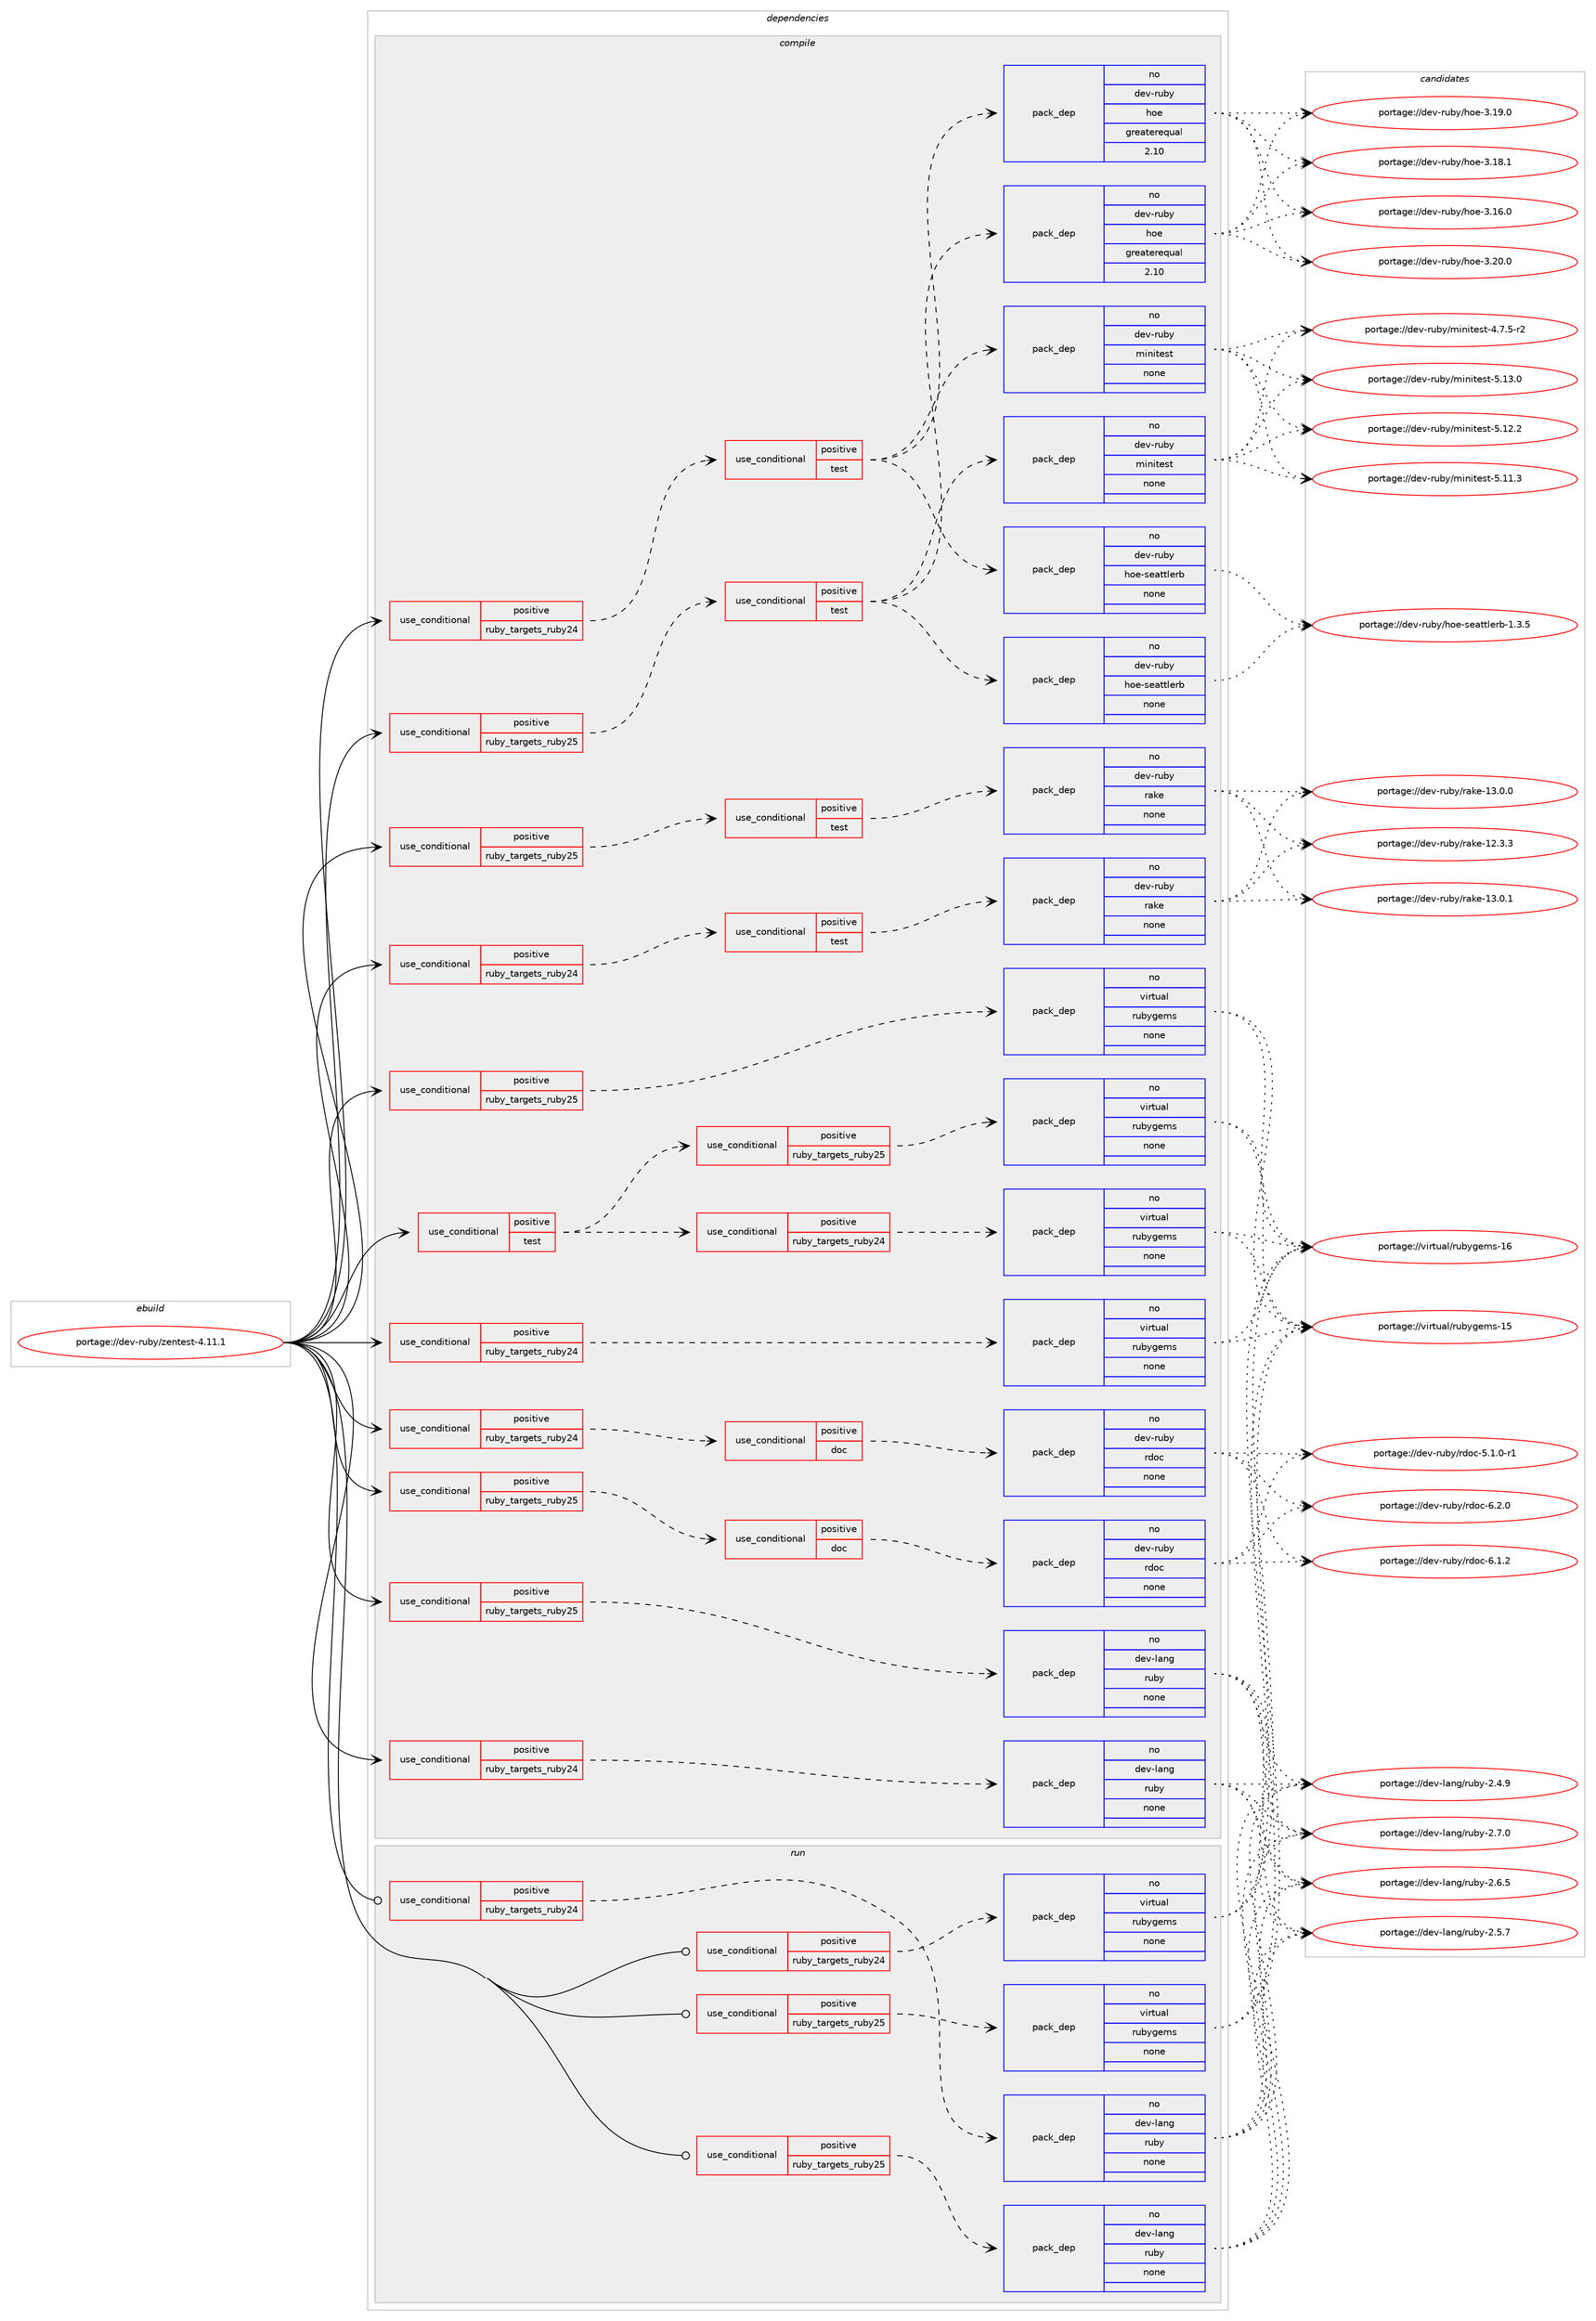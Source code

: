 digraph prolog {

# *************
# Graph options
# *************

newrank=true;
concentrate=true;
compound=true;
graph [rankdir=LR,fontname=Helvetica,fontsize=10,ranksep=1.5];#, ranksep=2.5, nodesep=0.2];
edge  [arrowhead=vee];
node  [fontname=Helvetica,fontsize=10];

# **********
# The ebuild
# **********

subgraph cluster_leftcol {
color=gray;
label=<<i>ebuild</i>>;
id [label="portage://dev-ruby/zentest-4.11.1", color=red, width=4, href="../dev-ruby/zentest-4.11.1.svg"];
}

# ****************
# The dependencies
# ****************

subgraph cluster_midcol {
color=gray;
label=<<i>dependencies</i>>;
subgraph cluster_compile {
fillcolor="#eeeeee";
style=filled;
label=<<i>compile</i>>;
subgraph cond64026 {
dependency309419 [label=<<TABLE BORDER="0" CELLBORDER="1" CELLSPACING="0" CELLPADDING="4"><TR><TD ROWSPAN="3" CELLPADDING="10">use_conditional</TD></TR><TR><TD>positive</TD></TR><TR><TD>ruby_targets_ruby24</TD></TR></TABLE>>, shape=none, color=red];
subgraph cond64027 {
dependency309420 [label=<<TABLE BORDER="0" CELLBORDER="1" CELLSPACING="0" CELLPADDING="4"><TR><TD ROWSPAN="3" CELLPADDING="10">use_conditional</TD></TR><TR><TD>positive</TD></TR><TR><TD>doc</TD></TR></TABLE>>, shape=none, color=red];
subgraph pack240665 {
dependency309421 [label=<<TABLE BORDER="0" CELLBORDER="1" CELLSPACING="0" CELLPADDING="4" WIDTH="220"><TR><TD ROWSPAN="6" CELLPADDING="30">pack_dep</TD></TR><TR><TD WIDTH="110">no</TD></TR><TR><TD>dev-ruby</TD></TR><TR><TD>rdoc</TD></TR><TR><TD>none</TD></TR><TR><TD></TD></TR></TABLE>>, shape=none, color=blue];
}
dependency309420:e -> dependency309421:w [weight=20,style="dashed",arrowhead="vee"];
}
dependency309419:e -> dependency309420:w [weight=20,style="dashed",arrowhead="vee"];
}
id:e -> dependency309419:w [weight=20,style="solid",arrowhead="vee"];
subgraph cond64028 {
dependency309422 [label=<<TABLE BORDER="0" CELLBORDER="1" CELLSPACING="0" CELLPADDING="4"><TR><TD ROWSPAN="3" CELLPADDING="10">use_conditional</TD></TR><TR><TD>positive</TD></TR><TR><TD>ruby_targets_ruby24</TD></TR></TABLE>>, shape=none, color=red];
subgraph cond64029 {
dependency309423 [label=<<TABLE BORDER="0" CELLBORDER="1" CELLSPACING="0" CELLPADDING="4"><TR><TD ROWSPAN="3" CELLPADDING="10">use_conditional</TD></TR><TR><TD>positive</TD></TR><TR><TD>test</TD></TR></TABLE>>, shape=none, color=red];
subgraph pack240666 {
dependency309424 [label=<<TABLE BORDER="0" CELLBORDER="1" CELLSPACING="0" CELLPADDING="4" WIDTH="220"><TR><TD ROWSPAN="6" CELLPADDING="30">pack_dep</TD></TR><TR><TD WIDTH="110">no</TD></TR><TR><TD>dev-ruby</TD></TR><TR><TD>hoe</TD></TR><TR><TD>greaterequal</TD></TR><TR><TD>2.10</TD></TR></TABLE>>, shape=none, color=blue];
}
dependency309423:e -> dependency309424:w [weight=20,style="dashed",arrowhead="vee"];
subgraph pack240667 {
dependency309425 [label=<<TABLE BORDER="0" CELLBORDER="1" CELLSPACING="0" CELLPADDING="4" WIDTH="220"><TR><TD ROWSPAN="6" CELLPADDING="30">pack_dep</TD></TR><TR><TD WIDTH="110">no</TD></TR><TR><TD>dev-ruby</TD></TR><TR><TD>hoe-seattlerb</TD></TR><TR><TD>none</TD></TR><TR><TD></TD></TR></TABLE>>, shape=none, color=blue];
}
dependency309423:e -> dependency309425:w [weight=20,style="dashed",arrowhead="vee"];
subgraph pack240668 {
dependency309426 [label=<<TABLE BORDER="0" CELLBORDER="1" CELLSPACING="0" CELLPADDING="4" WIDTH="220"><TR><TD ROWSPAN="6" CELLPADDING="30">pack_dep</TD></TR><TR><TD WIDTH="110">no</TD></TR><TR><TD>dev-ruby</TD></TR><TR><TD>minitest</TD></TR><TR><TD>none</TD></TR><TR><TD></TD></TR></TABLE>>, shape=none, color=blue];
}
dependency309423:e -> dependency309426:w [weight=20,style="dashed",arrowhead="vee"];
}
dependency309422:e -> dependency309423:w [weight=20,style="dashed",arrowhead="vee"];
}
id:e -> dependency309422:w [weight=20,style="solid",arrowhead="vee"];
subgraph cond64030 {
dependency309427 [label=<<TABLE BORDER="0" CELLBORDER="1" CELLSPACING="0" CELLPADDING="4"><TR><TD ROWSPAN="3" CELLPADDING="10">use_conditional</TD></TR><TR><TD>positive</TD></TR><TR><TD>ruby_targets_ruby24</TD></TR></TABLE>>, shape=none, color=red];
subgraph cond64031 {
dependency309428 [label=<<TABLE BORDER="0" CELLBORDER="1" CELLSPACING="0" CELLPADDING="4"><TR><TD ROWSPAN="3" CELLPADDING="10">use_conditional</TD></TR><TR><TD>positive</TD></TR><TR><TD>test</TD></TR></TABLE>>, shape=none, color=red];
subgraph pack240669 {
dependency309429 [label=<<TABLE BORDER="0" CELLBORDER="1" CELLSPACING="0" CELLPADDING="4" WIDTH="220"><TR><TD ROWSPAN="6" CELLPADDING="30">pack_dep</TD></TR><TR><TD WIDTH="110">no</TD></TR><TR><TD>dev-ruby</TD></TR><TR><TD>rake</TD></TR><TR><TD>none</TD></TR><TR><TD></TD></TR></TABLE>>, shape=none, color=blue];
}
dependency309428:e -> dependency309429:w [weight=20,style="dashed",arrowhead="vee"];
}
dependency309427:e -> dependency309428:w [weight=20,style="dashed",arrowhead="vee"];
}
id:e -> dependency309427:w [weight=20,style="solid",arrowhead="vee"];
subgraph cond64032 {
dependency309430 [label=<<TABLE BORDER="0" CELLBORDER="1" CELLSPACING="0" CELLPADDING="4"><TR><TD ROWSPAN="3" CELLPADDING="10">use_conditional</TD></TR><TR><TD>positive</TD></TR><TR><TD>ruby_targets_ruby24</TD></TR></TABLE>>, shape=none, color=red];
subgraph pack240670 {
dependency309431 [label=<<TABLE BORDER="0" CELLBORDER="1" CELLSPACING="0" CELLPADDING="4" WIDTH="220"><TR><TD ROWSPAN="6" CELLPADDING="30">pack_dep</TD></TR><TR><TD WIDTH="110">no</TD></TR><TR><TD>dev-lang</TD></TR><TR><TD>ruby</TD></TR><TR><TD>none</TD></TR><TR><TD></TD></TR></TABLE>>, shape=none, color=blue];
}
dependency309430:e -> dependency309431:w [weight=20,style="dashed",arrowhead="vee"];
}
id:e -> dependency309430:w [weight=20,style="solid",arrowhead="vee"];
subgraph cond64033 {
dependency309432 [label=<<TABLE BORDER="0" CELLBORDER="1" CELLSPACING="0" CELLPADDING="4"><TR><TD ROWSPAN="3" CELLPADDING="10">use_conditional</TD></TR><TR><TD>positive</TD></TR><TR><TD>ruby_targets_ruby24</TD></TR></TABLE>>, shape=none, color=red];
subgraph pack240671 {
dependency309433 [label=<<TABLE BORDER="0" CELLBORDER="1" CELLSPACING="0" CELLPADDING="4" WIDTH="220"><TR><TD ROWSPAN="6" CELLPADDING="30">pack_dep</TD></TR><TR><TD WIDTH="110">no</TD></TR><TR><TD>virtual</TD></TR><TR><TD>rubygems</TD></TR><TR><TD>none</TD></TR><TR><TD></TD></TR></TABLE>>, shape=none, color=blue];
}
dependency309432:e -> dependency309433:w [weight=20,style="dashed",arrowhead="vee"];
}
id:e -> dependency309432:w [weight=20,style="solid",arrowhead="vee"];
subgraph cond64034 {
dependency309434 [label=<<TABLE BORDER="0" CELLBORDER="1" CELLSPACING="0" CELLPADDING="4"><TR><TD ROWSPAN="3" CELLPADDING="10">use_conditional</TD></TR><TR><TD>positive</TD></TR><TR><TD>ruby_targets_ruby25</TD></TR></TABLE>>, shape=none, color=red];
subgraph cond64035 {
dependency309435 [label=<<TABLE BORDER="0" CELLBORDER="1" CELLSPACING="0" CELLPADDING="4"><TR><TD ROWSPAN="3" CELLPADDING="10">use_conditional</TD></TR><TR><TD>positive</TD></TR><TR><TD>doc</TD></TR></TABLE>>, shape=none, color=red];
subgraph pack240672 {
dependency309436 [label=<<TABLE BORDER="0" CELLBORDER="1" CELLSPACING="0" CELLPADDING="4" WIDTH="220"><TR><TD ROWSPAN="6" CELLPADDING="30">pack_dep</TD></TR><TR><TD WIDTH="110">no</TD></TR><TR><TD>dev-ruby</TD></TR><TR><TD>rdoc</TD></TR><TR><TD>none</TD></TR><TR><TD></TD></TR></TABLE>>, shape=none, color=blue];
}
dependency309435:e -> dependency309436:w [weight=20,style="dashed",arrowhead="vee"];
}
dependency309434:e -> dependency309435:w [weight=20,style="dashed",arrowhead="vee"];
}
id:e -> dependency309434:w [weight=20,style="solid",arrowhead="vee"];
subgraph cond64036 {
dependency309437 [label=<<TABLE BORDER="0" CELLBORDER="1" CELLSPACING="0" CELLPADDING="4"><TR><TD ROWSPAN="3" CELLPADDING="10">use_conditional</TD></TR><TR><TD>positive</TD></TR><TR><TD>ruby_targets_ruby25</TD></TR></TABLE>>, shape=none, color=red];
subgraph cond64037 {
dependency309438 [label=<<TABLE BORDER="0" CELLBORDER="1" CELLSPACING="0" CELLPADDING="4"><TR><TD ROWSPAN="3" CELLPADDING="10">use_conditional</TD></TR><TR><TD>positive</TD></TR><TR><TD>test</TD></TR></TABLE>>, shape=none, color=red];
subgraph pack240673 {
dependency309439 [label=<<TABLE BORDER="0" CELLBORDER="1" CELLSPACING="0" CELLPADDING="4" WIDTH="220"><TR><TD ROWSPAN="6" CELLPADDING="30">pack_dep</TD></TR><TR><TD WIDTH="110">no</TD></TR><TR><TD>dev-ruby</TD></TR><TR><TD>hoe</TD></TR><TR><TD>greaterequal</TD></TR><TR><TD>2.10</TD></TR></TABLE>>, shape=none, color=blue];
}
dependency309438:e -> dependency309439:w [weight=20,style="dashed",arrowhead="vee"];
subgraph pack240674 {
dependency309440 [label=<<TABLE BORDER="0" CELLBORDER="1" CELLSPACING="0" CELLPADDING="4" WIDTH="220"><TR><TD ROWSPAN="6" CELLPADDING="30">pack_dep</TD></TR><TR><TD WIDTH="110">no</TD></TR><TR><TD>dev-ruby</TD></TR><TR><TD>hoe-seattlerb</TD></TR><TR><TD>none</TD></TR><TR><TD></TD></TR></TABLE>>, shape=none, color=blue];
}
dependency309438:e -> dependency309440:w [weight=20,style="dashed",arrowhead="vee"];
subgraph pack240675 {
dependency309441 [label=<<TABLE BORDER="0" CELLBORDER="1" CELLSPACING="0" CELLPADDING="4" WIDTH="220"><TR><TD ROWSPAN="6" CELLPADDING="30">pack_dep</TD></TR><TR><TD WIDTH="110">no</TD></TR><TR><TD>dev-ruby</TD></TR><TR><TD>minitest</TD></TR><TR><TD>none</TD></TR><TR><TD></TD></TR></TABLE>>, shape=none, color=blue];
}
dependency309438:e -> dependency309441:w [weight=20,style="dashed",arrowhead="vee"];
}
dependency309437:e -> dependency309438:w [weight=20,style="dashed",arrowhead="vee"];
}
id:e -> dependency309437:w [weight=20,style="solid",arrowhead="vee"];
subgraph cond64038 {
dependency309442 [label=<<TABLE BORDER="0" CELLBORDER="1" CELLSPACING="0" CELLPADDING="4"><TR><TD ROWSPAN="3" CELLPADDING="10">use_conditional</TD></TR><TR><TD>positive</TD></TR><TR><TD>ruby_targets_ruby25</TD></TR></TABLE>>, shape=none, color=red];
subgraph cond64039 {
dependency309443 [label=<<TABLE BORDER="0" CELLBORDER="1" CELLSPACING="0" CELLPADDING="4"><TR><TD ROWSPAN="3" CELLPADDING="10">use_conditional</TD></TR><TR><TD>positive</TD></TR><TR><TD>test</TD></TR></TABLE>>, shape=none, color=red];
subgraph pack240676 {
dependency309444 [label=<<TABLE BORDER="0" CELLBORDER="1" CELLSPACING="0" CELLPADDING="4" WIDTH="220"><TR><TD ROWSPAN="6" CELLPADDING="30">pack_dep</TD></TR><TR><TD WIDTH="110">no</TD></TR><TR><TD>dev-ruby</TD></TR><TR><TD>rake</TD></TR><TR><TD>none</TD></TR><TR><TD></TD></TR></TABLE>>, shape=none, color=blue];
}
dependency309443:e -> dependency309444:w [weight=20,style="dashed",arrowhead="vee"];
}
dependency309442:e -> dependency309443:w [weight=20,style="dashed",arrowhead="vee"];
}
id:e -> dependency309442:w [weight=20,style="solid",arrowhead="vee"];
subgraph cond64040 {
dependency309445 [label=<<TABLE BORDER="0" CELLBORDER="1" CELLSPACING="0" CELLPADDING="4"><TR><TD ROWSPAN="3" CELLPADDING="10">use_conditional</TD></TR><TR><TD>positive</TD></TR><TR><TD>ruby_targets_ruby25</TD></TR></TABLE>>, shape=none, color=red];
subgraph pack240677 {
dependency309446 [label=<<TABLE BORDER="0" CELLBORDER="1" CELLSPACING="0" CELLPADDING="4" WIDTH="220"><TR><TD ROWSPAN="6" CELLPADDING="30">pack_dep</TD></TR><TR><TD WIDTH="110">no</TD></TR><TR><TD>dev-lang</TD></TR><TR><TD>ruby</TD></TR><TR><TD>none</TD></TR><TR><TD></TD></TR></TABLE>>, shape=none, color=blue];
}
dependency309445:e -> dependency309446:w [weight=20,style="dashed",arrowhead="vee"];
}
id:e -> dependency309445:w [weight=20,style="solid",arrowhead="vee"];
subgraph cond64041 {
dependency309447 [label=<<TABLE BORDER="0" CELLBORDER="1" CELLSPACING="0" CELLPADDING="4"><TR><TD ROWSPAN="3" CELLPADDING="10">use_conditional</TD></TR><TR><TD>positive</TD></TR><TR><TD>ruby_targets_ruby25</TD></TR></TABLE>>, shape=none, color=red];
subgraph pack240678 {
dependency309448 [label=<<TABLE BORDER="0" CELLBORDER="1" CELLSPACING="0" CELLPADDING="4" WIDTH="220"><TR><TD ROWSPAN="6" CELLPADDING="30">pack_dep</TD></TR><TR><TD WIDTH="110">no</TD></TR><TR><TD>virtual</TD></TR><TR><TD>rubygems</TD></TR><TR><TD>none</TD></TR><TR><TD></TD></TR></TABLE>>, shape=none, color=blue];
}
dependency309447:e -> dependency309448:w [weight=20,style="dashed",arrowhead="vee"];
}
id:e -> dependency309447:w [weight=20,style="solid",arrowhead="vee"];
subgraph cond64042 {
dependency309449 [label=<<TABLE BORDER="0" CELLBORDER="1" CELLSPACING="0" CELLPADDING="4"><TR><TD ROWSPAN="3" CELLPADDING="10">use_conditional</TD></TR><TR><TD>positive</TD></TR><TR><TD>test</TD></TR></TABLE>>, shape=none, color=red];
subgraph cond64043 {
dependency309450 [label=<<TABLE BORDER="0" CELLBORDER="1" CELLSPACING="0" CELLPADDING="4"><TR><TD ROWSPAN="3" CELLPADDING="10">use_conditional</TD></TR><TR><TD>positive</TD></TR><TR><TD>ruby_targets_ruby24</TD></TR></TABLE>>, shape=none, color=red];
subgraph pack240679 {
dependency309451 [label=<<TABLE BORDER="0" CELLBORDER="1" CELLSPACING="0" CELLPADDING="4" WIDTH="220"><TR><TD ROWSPAN="6" CELLPADDING="30">pack_dep</TD></TR><TR><TD WIDTH="110">no</TD></TR><TR><TD>virtual</TD></TR><TR><TD>rubygems</TD></TR><TR><TD>none</TD></TR><TR><TD></TD></TR></TABLE>>, shape=none, color=blue];
}
dependency309450:e -> dependency309451:w [weight=20,style="dashed",arrowhead="vee"];
}
dependency309449:e -> dependency309450:w [weight=20,style="dashed",arrowhead="vee"];
subgraph cond64044 {
dependency309452 [label=<<TABLE BORDER="0" CELLBORDER="1" CELLSPACING="0" CELLPADDING="4"><TR><TD ROWSPAN="3" CELLPADDING="10">use_conditional</TD></TR><TR><TD>positive</TD></TR><TR><TD>ruby_targets_ruby25</TD></TR></TABLE>>, shape=none, color=red];
subgraph pack240680 {
dependency309453 [label=<<TABLE BORDER="0" CELLBORDER="1" CELLSPACING="0" CELLPADDING="4" WIDTH="220"><TR><TD ROWSPAN="6" CELLPADDING="30">pack_dep</TD></TR><TR><TD WIDTH="110">no</TD></TR><TR><TD>virtual</TD></TR><TR><TD>rubygems</TD></TR><TR><TD>none</TD></TR><TR><TD></TD></TR></TABLE>>, shape=none, color=blue];
}
dependency309452:e -> dependency309453:w [weight=20,style="dashed",arrowhead="vee"];
}
dependency309449:e -> dependency309452:w [weight=20,style="dashed",arrowhead="vee"];
}
id:e -> dependency309449:w [weight=20,style="solid",arrowhead="vee"];
}
subgraph cluster_compileandrun {
fillcolor="#eeeeee";
style=filled;
label=<<i>compile and run</i>>;
}
subgraph cluster_run {
fillcolor="#eeeeee";
style=filled;
label=<<i>run</i>>;
subgraph cond64045 {
dependency309454 [label=<<TABLE BORDER="0" CELLBORDER="1" CELLSPACING="0" CELLPADDING="4"><TR><TD ROWSPAN="3" CELLPADDING="10">use_conditional</TD></TR><TR><TD>positive</TD></TR><TR><TD>ruby_targets_ruby24</TD></TR></TABLE>>, shape=none, color=red];
subgraph pack240681 {
dependency309455 [label=<<TABLE BORDER="0" CELLBORDER="1" CELLSPACING="0" CELLPADDING="4" WIDTH="220"><TR><TD ROWSPAN="6" CELLPADDING="30">pack_dep</TD></TR><TR><TD WIDTH="110">no</TD></TR><TR><TD>dev-lang</TD></TR><TR><TD>ruby</TD></TR><TR><TD>none</TD></TR><TR><TD></TD></TR></TABLE>>, shape=none, color=blue];
}
dependency309454:e -> dependency309455:w [weight=20,style="dashed",arrowhead="vee"];
}
id:e -> dependency309454:w [weight=20,style="solid",arrowhead="odot"];
subgraph cond64046 {
dependency309456 [label=<<TABLE BORDER="0" CELLBORDER="1" CELLSPACING="0" CELLPADDING="4"><TR><TD ROWSPAN="3" CELLPADDING="10">use_conditional</TD></TR><TR><TD>positive</TD></TR><TR><TD>ruby_targets_ruby24</TD></TR></TABLE>>, shape=none, color=red];
subgraph pack240682 {
dependency309457 [label=<<TABLE BORDER="0" CELLBORDER="1" CELLSPACING="0" CELLPADDING="4" WIDTH="220"><TR><TD ROWSPAN="6" CELLPADDING="30">pack_dep</TD></TR><TR><TD WIDTH="110">no</TD></TR><TR><TD>virtual</TD></TR><TR><TD>rubygems</TD></TR><TR><TD>none</TD></TR><TR><TD></TD></TR></TABLE>>, shape=none, color=blue];
}
dependency309456:e -> dependency309457:w [weight=20,style="dashed",arrowhead="vee"];
}
id:e -> dependency309456:w [weight=20,style="solid",arrowhead="odot"];
subgraph cond64047 {
dependency309458 [label=<<TABLE BORDER="0" CELLBORDER="1" CELLSPACING="0" CELLPADDING="4"><TR><TD ROWSPAN="3" CELLPADDING="10">use_conditional</TD></TR><TR><TD>positive</TD></TR><TR><TD>ruby_targets_ruby25</TD></TR></TABLE>>, shape=none, color=red];
subgraph pack240683 {
dependency309459 [label=<<TABLE BORDER="0" CELLBORDER="1" CELLSPACING="0" CELLPADDING="4" WIDTH="220"><TR><TD ROWSPAN="6" CELLPADDING="30">pack_dep</TD></TR><TR><TD WIDTH="110">no</TD></TR><TR><TD>dev-lang</TD></TR><TR><TD>ruby</TD></TR><TR><TD>none</TD></TR><TR><TD></TD></TR></TABLE>>, shape=none, color=blue];
}
dependency309458:e -> dependency309459:w [weight=20,style="dashed",arrowhead="vee"];
}
id:e -> dependency309458:w [weight=20,style="solid",arrowhead="odot"];
subgraph cond64048 {
dependency309460 [label=<<TABLE BORDER="0" CELLBORDER="1" CELLSPACING="0" CELLPADDING="4"><TR><TD ROWSPAN="3" CELLPADDING="10">use_conditional</TD></TR><TR><TD>positive</TD></TR><TR><TD>ruby_targets_ruby25</TD></TR></TABLE>>, shape=none, color=red];
subgraph pack240684 {
dependency309461 [label=<<TABLE BORDER="0" CELLBORDER="1" CELLSPACING="0" CELLPADDING="4" WIDTH="220"><TR><TD ROWSPAN="6" CELLPADDING="30">pack_dep</TD></TR><TR><TD WIDTH="110">no</TD></TR><TR><TD>virtual</TD></TR><TR><TD>rubygems</TD></TR><TR><TD>none</TD></TR><TR><TD></TD></TR></TABLE>>, shape=none, color=blue];
}
dependency309460:e -> dependency309461:w [weight=20,style="dashed",arrowhead="vee"];
}
id:e -> dependency309460:w [weight=20,style="solid",arrowhead="odot"];
}
}

# **************
# The candidates
# **************

subgraph cluster_choices {
rank=same;
color=gray;
label=<<i>candidates</i>>;

subgraph choice240665 {
color=black;
nodesep=1;
choice10010111845114117981214711410011199455446504648 [label="portage://dev-ruby/rdoc-6.2.0", color=red, width=4,href="../dev-ruby/rdoc-6.2.0.svg"];
choice10010111845114117981214711410011199455446494650 [label="portage://dev-ruby/rdoc-6.1.2", color=red, width=4,href="../dev-ruby/rdoc-6.1.2.svg"];
choice100101118451141179812147114100111994553464946484511449 [label="portage://dev-ruby/rdoc-5.1.0-r1", color=red, width=4,href="../dev-ruby/rdoc-5.1.0-r1.svg"];
dependency309421:e -> choice10010111845114117981214711410011199455446504648:w [style=dotted,weight="100"];
dependency309421:e -> choice10010111845114117981214711410011199455446494650:w [style=dotted,weight="100"];
dependency309421:e -> choice100101118451141179812147114100111994553464946484511449:w [style=dotted,weight="100"];
}
subgraph choice240666 {
color=black;
nodesep=1;
choice10010111845114117981214710411110145514650484648 [label="portage://dev-ruby/hoe-3.20.0", color=red, width=4,href="../dev-ruby/hoe-3.20.0.svg"];
choice10010111845114117981214710411110145514649574648 [label="portage://dev-ruby/hoe-3.19.0", color=red, width=4,href="../dev-ruby/hoe-3.19.0.svg"];
choice10010111845114117981214710411110145514649564649 [label="portage://dev-ruby/hoe-3.18.1", color=red, width=4,href="../dev-ruby/hoe-3.18.1.svg"];
choice10010111845114117981214710411110145514649544648 [label="portage://dev-ruby/hoe-3.16.0", color=red, width=4,href="../dev-ruby/hoe-3.16.0.svg"];
dependency309424:e -> choice10010111845114117981214710411110145514650484648:w [style=dotted,weight="100"];
dependency309424:e -> choice10010111845114117981214710411110145514649574648:w [style=dotted,weight="100"];
dependency309424:e -> choice10010111845114117981214710411110145514649564649:w [style=dotted,weight="100"];
dependency309424:e -> choice10010111845114117981214710411110145514649544648:w [style=dotted,weight="100"];
}
subgraph choice240667 {
color=black;
nodesep=1;
choice100101118451141179812147104111101451151019711611610810111498454946514653 [label="portage://dev-ruby/hoe-seattlerb-1.3.5", color=red, width=4,href="../dev-ruby/hoe-seattlerb-1.3.5.svg"];
dependency309425:e -> choice100101118451141179812147104111101451151019711611610810111498454946514653:w [style=dotted,weight="100"];
}
subgraph choice240668 {
color=black;
nodesep=1;
choice10010111845114117981214710910511010511610111511645534649514648 [label="portage://dev-ruby/minitest-5.13.0", color=red, width=4,href="../dev-ruby/minitest-5.13.0.svg"];
choice10010111845114117981214710910511010511610111511645534649504650 [label="portage://dev-ruby/minitest-5.12.2", color=red, width=4,href="../dev-ruby/minitest-5.12.2.svg"];
choice10010111845114117981214710910511010511610111511645534649494651 [label="portage://dev-ruby/minitest-5.11.3", color=red, width=4,href="../dev-ruby/minitest-5.11.3.svg"];
choice1001011184511411798121471091051101051161011151164552465546534511450 [label="portage://dev-ruby/minitest-4.7.5-r2", color=red, width=4,href="../dev-ruby/minitest-4.7.5-r2.svg"];
dependency309426:e -> choice10010111845114117981214710910511010511610111511645534649514648:w [style=dotted,weight="100"];
dependency309426:e -> choice10010111845114117981214710910511010511610111511645534649504650:w [style=dotted,weight="100"];
dependency309426:e -> choice10010111845114117981214710910511010511610111511645534649494651:w [style=dotted,weight="100"];
dependency309426:e -> choice1001011184511411798121471091051101051161011151164552465546534511450:w [style=dotted,weight="100"];
}
subgraph choice240669 {
color=black;
nodesep=1;
choice1001011184511411798121471149710710145495146484649 [label="portage://dev-ruby/rake-13.0.1", color=red, width=4,href="../dev-ruby/rake-13.0.1.svg"];
choice1001011184511411798121471149710710145495146484648 [label="portage://dev-ruby/rake-13.0.0", color=red, width=4,href="../dev-ruby/rake-13.0.0.svg"];
choice1001011184511411798121471149710710145495046514651 [label="portage://dev-ruby/rake-12.3.3", color=red, width=4,href="../dev-ruby/rake-12.3.3.svg"];
dependency309429:e -> choice1001011184511411798121471149710710145495146484649:w [style=dotted,weight="100"];
dependency309429:e -> choice1001011184511411798121471149710710145495146484648:w [style=dotted,weight="100"];
dependency309429:e -> choice1001011184511411798121471149710710145495046514651:w [style=dotted,weight="100"];
}
subgraph choice240670 {
color=black;
nodesep=1;
choice10010111845108971101034711411798121455046554648 [label="portage://dev-lang/ruby-2.7.0", color=red, width=4,href="../dev-lang/ruby-2.7.0.svg"];
choice10010111845108971101034711411798121455046544653 [label="portage://dev-lang/ruby-2.6.5", color=red, width=4,href="../dev-lang/ruby-2.6.5.svg"];
choice10010111845108971101034711411798121455046534655 [label="portage://dev-lang/ruby-2.5.7", color=red, width=4,href="../dev-lang/ruby-2.5.7.svg"];
choice10010111845108971101034711411798121455046524657 [label="portage://dev-lang/ruby-2.4.9", color=red, width=4,href="../dev-lang/ruby-2.4.9.svg"];
dependency309431:e -> choice10010111845108971101034711411798121455046554648:w [style=dotted,weight="100"];
dependency309431:e -> choice10010111845108971101034711411798121455046544653:w [style=dotted,weight="100"];
dependency309431:e -> choice10010111845108971101034711411798121455046534655:w [style=dotted,weight="100"];
dependency309431:e -> choice10010111845108971101034711411798121455046524657:w [style=dotted,weight="100"];
}
subgraph choice240671 {
color=black;
nodesep=1;
choice118105114116117971084711411798121103101109115454954 [label="portage://virtual/rubygems-16", color=red, width=4,href="../virtual/rubygems-16.svg"];
choice118105114116117971084711411798121103101109115454953 [label="portage://virtual/rubygems-15", color=red, width=4,href="../virtual/rubygems-15.svg"];
dependency309433:e -> choice118105114116117971084711411798121103101109115454954:w [style=dotted,weight="100"];
dependency309433:e -> choice118105114116117971084711411798121103101109115454953:w [style=dotted,weight="100"];
}
subgraph choice240672 {
color=black;
nodesep=1;
choice10010111845114117981214711410011199455446504648 [label="portage://dev-ruby/rdoc-6.2.0", color=red, width=4,href="../dev-ruby/rdoc-6.2.0.svg"];
choice10010111845114117981214711410011199455446494650 [label="portage://dev-ruby/rdoc-6.1.2", color=red, width=4,href="../dev-ruby/rdoc-6.1.2.svg"];
choice100101118451141179812147114100111994553464946484511449 [label="portage://dev-ruby/rdoc-5.1.0-r1", color=red, width=4,href="../dev-ruby/rdoc-5.1.0-r1.svg"];
dependency309436:e -> choice10010111845114117981214711410011199455446504648:w [style=dotted,weight="100"];
dependency309436:e -> choice10010111845114117981214711410011199455446494650:w [style=dotted,weight="100"];
dependency309436:e -> choice100101118451141179812147114100111994553464946484511449:w [style=dotted,weight="100"];
}
subgraph choice240673 {
color=black;
nodesep=1;
choice10010111845114117981214710411110145514650484648 [label="portage://dev-ruby/hoe-3.20.0", color=red, width=4,href="../dev-ruby/hoe-3.20.0.svg"];
choice10010111845114117981214710411110145514649574648 [label="portage://dev-ruby/hoe-3.19.0", color=red, width=4,href="../dev-ruby/hoe-3.19.0.svg"];
choice10010111845114117981214710411110145514649564649 [label="portage://dev-ruby/hoe-3.18.1", color=red, width=4,href="../dev-ruby/hoe-3.18.1.svg"];
choice10010111845114117981214710411110145514649544648 [label="portage://dev-ruby/hoe-3.16.0", color=red, width=4,href="../dev-ruby/hoe-3.16.0.svg"];
dependency309439:e -> choice10010111845114117981214710411110145514650484648:w [style=dotted,weight="100"];
dependency309439:e -> choice10010111845114117981214710411110145514649574648:w [style=dotted,weight="100"];
dependency309439:e -> choice10010111845114117981214710411110145514649564649:w [style=dotted,weight="100"];
dependency309439:e -> choice10010111845114117981214710411110145514649544648:w [style=dotted,weight="100"];
}
subgraph choice240674 {
color=black;
nodesep=1;
choice100101118451141179812147104111101451151019711611610810111498454946514653 [label="portage://dev-ruby/hoe-seattlerb-1.3.5", color=red, width=4,href="../dev-ruby/hoe-seattlerb-1.3.5.svg"];
dependency309440:e -> choice100101118451141179812147104111101451151019711611610810111498454946514653:w [style=dotted,weight="100"];
}
subgraph choice240675 {
color=black;
nodesep=1;
choice10010111845114117981214710910511010511610111511645534649514648 [label="portage://dev-ruby/minitest-5.13.0", color=red, width=4,href="../dev-ruby/minitest-5.13.0.svg"];
choice10010111845114117981214710910511010511610111511645534649504650 [label="portage://dev-ruby/minitest-5.12.2", color=red, width=4,href="../dev-ruby/minitest-5.12.2.svg"];
choice10010111845114117981214710910511010511610111511645534649494651 [label="portage://dev-ruby/minitest-5.11.3", color=red, width=4,href="../dev-ruby/minitest-5.11.3.svg"];
choice1001011184511411798121471091051101051161011151164552465546534511450 [label="portage://dev-ruby/minitest-4.7.5-r2", color=red, width=4,href="../dev-ruby/minitest-4.7.5-r2.svg"];
dependency309441:e -> choice10010111845114117981214710910511010511610111511645534649514648:w [style=dotted,weight="100"];
dependency309441:e -> choice10010111845114117981214710910511010511610111511645534649504650:w [style=dotted,weight="100"];
dependency309441:e -> choice10010111845114117981214710910511010511610111511645534649494651:w [style=dotted,weight="100"];
dependency309441:e -> choice1001011184511411798121471091051101051161011151164552465546534511450:w [style=dotted,weight="100"];
}
subgraph choice240676 {
color=black;
nodesep=1;
choice1001011184511411798121471149710710145495146484649 [label="portage://dev-ruby/rake-13.0.1", color=red, width=4,href="../dev-ruby/rake-13.0.1.svg"];
choice1001011184511411798121471149710710145495146484648 [label="portage://dev-ruby/rake-13.0.0", color=red, width=4,href="../dev-ruby/rake-13.0.0.svg"];
choice1001011184511411798121471149710710145495046514651 [label="portage://dev-ruby/rake-12.3.3", color=red, width=4,href="../dev-ruby/rake-12.3.3.svg"];
dependency309444:e -> choice1001011184511411798121471149710710145495146484649:w [style=dotted,weight="100"];
dependency309444:e -> choice1001011184511411798121471149710710145495146484648:w [style=dotted,weight="100"];
dependency309444:e -> choice1001011184511411798121471149710710145495046514651:w [style=dotted,weight="100"];
}
subgraph choice240677 {
color=black;
nodesep=1;
choice10010111845108971101034711411798121455046554648 [label="portage://dev-lang/ruby-2.7.0", color=red, width=4,href="../dev-lang/ruby-2.7.0.svg"];
choice10010111845108971101034711411798121455046544653 [label="portage://dev-lang/ruby-2.6.5", color=red, width=4,href="../dev-lang/ruby-2.6.5.svg"];
choice10010111845108971101034711411798121455046534655 [label="portage://dev-lang/ruby-2.5.7", color=red, width=4,href="../dev-lang/ruby-2.5.7.svg"];
choice10010111845108971101034711411798121455046524657 [label="portage://dev-lang/ruby-2.4.9", color=red, width=4,href="../dev-lang/ruby-2.4.9.svg"];
dependency309446:e -> choice10010111845108971101034711411798121455046554648:w [style=dotted,weight="100"];
dependency309446:e -> choice10010111845108971101034711411798121455046544653:w [style=dotted,weight="100"];
dependency309446:e -> choice10010111845108971101034711411798121455046534655:w [style=dotted,weight="100"];
dependency309446:e -> choice10010111845108971101034711411798121455046524657:w [style=dotted,weight="100"];
}
subgraph choice240678 {
color=black;
nodesep=1;
choice118105114116117971084711411798121103101109115454954 [label="portage://virtual/rubygems-16", color=red, width=4,href="../virtual/rubygems-16.svg"];
choice118105114116117971084711411798121103101109115454953 [label="portage://virtual/rubygems-15", color=red, width=4,href="../virtual/rubygems-15.svg"];
dependency309448:e -> choice118105114116117971084711411798121103101109115454954:w [style=dotted,weight="100"];
dependency309448:e -> choice118105114116117971084711411798121103101109115454953:w [style=dotted,weight="100"];
}
subgraph choice240679 {
color=black;
nodesep=1;
choice118105114116117971084711411798121103101109115454954 [label="portage://virtual/rubygems-16", color=red, width=4,href="../virtual/rubygems-16.svg"];
choice118105114116117971084711411798121103101109115454953 [label="portage://virtual/rubygems-15", color=red, width=4,href="../virtual/rubygems-15.svg"];
dependency309451:e -> choice118105114116117971084711411798121103101109115454954:w [style=dotted,weight="100"];
dependency309451:e -> choice118105114116117971084711411798121103101109115454953:w [style=dotted,weight="100"];
}
subgraph choice240680 {
color=black;
nodesep=1;
choice118105114116117971084711411798121103101109115454954 [label="portage://virtual/rubygems-16", color=red, width=4,href="../virtual/rubygems-16.svg"];
choice118105114116117971084711411798121103101109115454953 [label="portage://virtual/rubygems-15", color=red, width=4,href="../virtual/rubygems-15.svg"];
dependency309453:e -> choice118105114116117971084711411798121103101109115454954:w [style=dotted,weight="100"];
dependency309453:e -> choice118105114116117971084711411798121103101109115454953:w [style=dotted,weight="100"];
}
subgraph choice240681 {
color=black;
nodesep=1;
choice10010111845108971101034711411798121455046554648 [label="portage://dev-lang/ruby-2.7.0", color=red, width=4,href="../dev-lang/ruby-2.7.0.svg"];
choice10010111845108971101034711411798121455046544653 [label="portage://dev-lang/ruby-2.6.5", color=red, width=4,href="../dev-lang/ruby-2.6.5.svg"];
choice10010111845108971101034711411798121455046534655 [label="portage://dev-lang/ruby-2.5.7", color=red, width=4,href="../dev-lang/ruby-2.5.7.svg"];
choice10010111845108971101034711411798121455046524657 [label="portage://dev-lang/ruby-2.4.9", color=red, width=4,href="../dev-lang/ruby-2.4.9.svg"];
dependency309455:e -> choice10010111845108971101034711411798121455046554648:w [style=dotted,weight="100"];
dependency309455:e -> choice10010111845108971101034711411798121455046544653:w [style=dotted,weight="100"];
dependency309455:e -> choice10010111845108971101034711411798121455046534655:w [style=dotted,weight="100"];
dependency309455:e -> choice10010111845108971101034711411798121455046524657:w [style=dotted,weight="100"];
}
subgraph choice240682 {
color=black;
nodesep=1;
choice118105114116117971084711411798121103101109115454954 [label="portage://virtual/rubygems-16", color=red, width=4,href="../virtual/rubygems-16.svg"];
choice118105114116117971084711411798121103101109115454953 [label="portage://virtual/rubygems-15", color=red, width=4,href="../virtual/rubygems-15.svg"];
dependency309457:e -> choice118105114116117971084711411798121103101109115454954:w [style=dotted,weight="100"];
dependency309457:e -> choice118105114116117971084711411798121103101109115454953:w [style=dotted,weight="100"];
}
subgraph choice240683 {
color=black;
nodesep=1;
choice10010111845108971101034711411798121455046554648 [label="portage://dev-lang/ruby-2.7.0", color=red, width=4,href="../dev-lang/ruby-2.7.0.svg"];
choice10010111845108971101034711411798121455046544653 [label="portage://dev-lang/ruby-2.6.5", color=red, width=4,href="../dev-lang/ruby-2.6.5.svg"];
choice10010111845108971101034711411798121455046534655 [label="portage://dev-lang/ruby-2.5.7", color=red, width=4,href="../dev-lang/ruby-2.5.7.svg"];
choice10010111845108971101034711411798121455046524657 [label="portage://dev-lang/ruby-2.4.9", color=red, width=4,href="../dev-lang/ruby-2.4.9.svg"];
dependency309459:e -> choice10010111845108971101034711411798121455046554648:w [style=dotted,weight="100"];
dependency309459:e -> choice10010111845108971101034711411798121455046544653:w [style=dotted,weight="100"];
dependency309459:e -> choice10010111845108971101034711411798121455046534655:w [style=dotted,weight="100"];
dependency309459:e -> choice10010111845108971101034711411798121455046524657:w [style=dotted,weight="100"];
}
subgraph choice240684 {
color=black;
nodesep=1;
choice118105114116117971084711411798121103101109115454954 [label="portage://virtual/rubygems-16", color=red, width=4,href="../virtual/rubygems-16.svg"];
choice118105114116117971084711411798121103101109115454953 [label="portage://virtual/rubygems-15", color=red, width=4,href="../virtual/rubygems-15.svg"];
dependency309461:e -> choice118105114116117971084711411798121103101109115454954:w [style=dotted,weight="100"];
dependency309461:e -> choice118105114116117971084711411798121103101109115454953:w [style=dotted,weight="100"];
}
}

}
